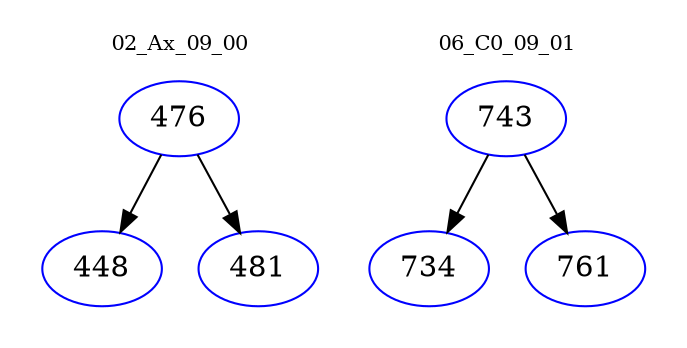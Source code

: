 digraph{
subgraph cluster_0 {
color = white
label = "02_Ax_09_00";
fontsize=10;
T0_476 [label="476", color="blue"]
T0_476 -> T0_448 [color="black"]
T0_448 [label="448", color="blue"]
T0_476 -> T0_481 [color="black"]
T0_481 [label="481", color="blue"]
}
subgraph cluster_1 {
color = white
label = "06_C0_09_01";
fontsize=10;
T1_743 [label="743", color="blue"]
T1_743 -> T1_734 [color="black"]
T1_734 [label="734", color="blue"]
T1_743 -> T1_761 [color="black"]
T1_761 [label="761", color="blue"]
}
}
